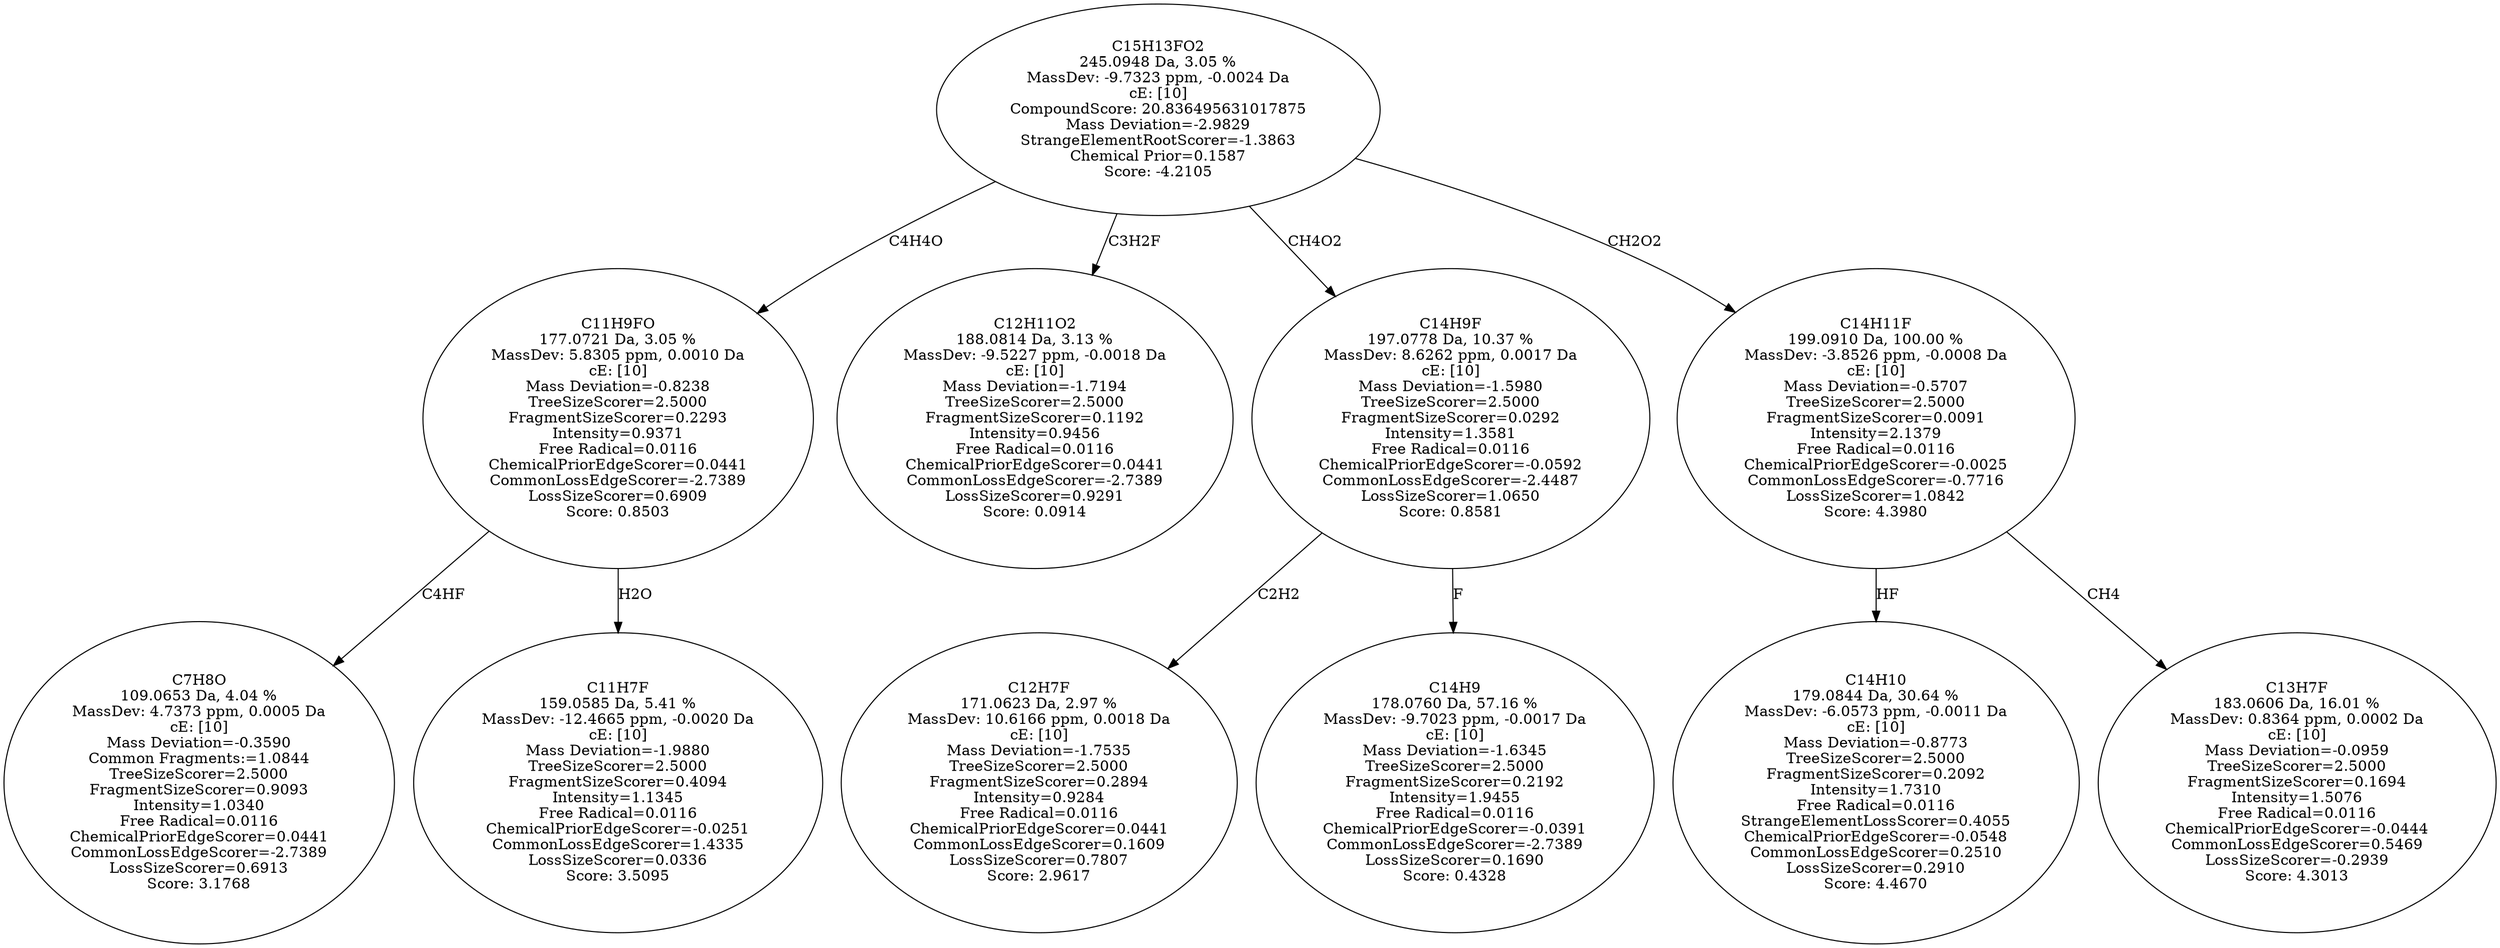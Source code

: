 strict digraph {
v1 [label="C7H8O\n109.0653 Da, 4.04 %\nMassDev: 4.7373 ppm, 0.0005 Da\ncE: [10]\nMass Deviation=-0.3590\nCommon Fragments:=1.0844\nTreeSizeScorer=2.5000\nFragmentSizeScorer=0.9093\nIntensity=1.0340\nFree Radical=0.0116\nChemicalPriorEdgeScorer=0.0441\nCommonLossEdgeScorer=-2.7389\nLossSizeScorer=0.6913\nScore: 3.1768"];
v2 [label="C11H7F\n159.0585 Da, 5.41 %\nMassDev: -12.4665 ppm, -0.0020 Da\ncE: [10]\nMass Deviation=-1.9880\nTreeSizeScorer=2.5000\nFragmentSizeScorer=0.4094\nIntensity=1.1345\nFree Radical=0.0116\nChemicalPriorEdgeScorer=-0.0251\nCommonLossEdgeScorer=1.4335\nLossSizeScorer=0.0336\nScore: 3.5095"];
v3 [label="C11H9FO\n177.0721 Da, 3.05 %\nMassDev: 5.8305 ppm, 0.0010 Da\ncE: [10]\nMass Deviation=-0.8238\nTreeSizeScorer=2.5000\nFragmentSizeScorer=0.2293\nIntensity=0.9371\nFree Radical=0.0116\nChemicalPriorEdgeScorer=0.0441\nCommonLossEdgeScorer=-2.7389\nLossSizeScorer=0.6909\nScore: 0.8503"];
v4 [label="C12H11O2\n188.0814 Da, 3.13 %\nMassDev: -9.5227 ppm, -0.0018 Da\ncE: [10]\nMass Deviation=-1.7194\nTreeSizeScorer=2.5000\nFragmentSizeScorer=0.1192\nIntensity=0.9456\nFree Radical=0.0116\nChemicalPriorEdgeScorer=0.0441\nCommonLossEdgeScorer=-2.7389\nLossSizeScorer=0.9291\nScore: 0.0914"];
v5 [label="C12H7F\n171.0623 Da, 2.97 %\nMassDev: 10.6166 ppm, 0.0018 Da\ncE: [10]\nMass Deviation=-1.7535\nTreeSizeScorer=2.5000\nFragmentSizeScorer=0.2894\nIntensity=0.9284\nFree Radical=0.0116\nChemicalPriorEdgeScorer=0.0441\nCommonLossEdgeScorer=0.1609\nLossSizeScorer=0.7807\nScore: 2.9617"];
v6 [label="C14H9\n178.0760 Da, 57.16 %\nMassDev: -9.7023 ppm, -0.0017 Da\ncE: [10]\nMass Deviation=-1.6345\nTreeSizeScorer=2.5000\nFragmentSizeScorer=0.2192\nIntensity=1.9455\nFree Radical=0.0116\nChemicalPriorEdgeScorer=-0.0391\nCommonLossEdgeScorer=-2.7389\nLossSizeScorer=0.1690\nScore: 0.4328"];
v7 [label="C14H9F\n197.0778 Da, 10.37 %\nMassDev: 8.6262 ppm, 0.0017 Da\ncE: [10]\nMass Deviation=-1.5980\nTreeSizeScorer=2.5000\nFragmentSizeScorer=0.0292\nIntensity=1.3581\nFree Radical=0.0116\nChemicalPriorEdgeScorer=-0.0592\nCommonLossEdgeScorer=-2.4487\nLossSizeScorer=1.0650\nScore: 0.8581"];
v8 [label="C14H10\n179.0844 Da, 30.64 %\nMassDev: -6.0573 ppm, -0.0011 Da\ncE: [10]\nMass Deviation=-0.8773\nTreeSizeScorer=2.5000\nFragmentSizeScorer=0.2092\nIntensity=1.7310\nFree Radical=0.0116\nStrangeElementLossScorer=0.4055\nChemicalPriorEdgeScorer=-0.0548\nCommonLossEdgeScorer=0.2510\nLossSizeScorer=0.2910\nScore: 4.4670"];
v9 [label="C13H7F\n183.0606 Da, 16.01 %\nMassDev: 0.8364 ppm, 0.0002 Da\ncE: [10]\nMass Deviation=-0.0959\nTreeSizeScorer=2.5000\nFragmentSizeScorer=0.1694\nIntensity=1.5076\nFree Radical=0.0116\nChemicalPriorEdgeScorer=-0.0444\nCommonLossEdgeScorer=0.5469\nLossSizeScorer=-0.2939\nScore: 4.3013"];
v10 [label="C14H11F\n199.0910 Da, 100.00 %\nMassDev: -3.8526 ppm, -0.0008 Da\ncE: [10]\nMass Deviation=-0.5707\nTreeSizeScorer=2.5000\nFragmentSizeScorer=0.0091\nIntensity=2.1379\nFree Radical=0.0116\nChemicalPriorEdgeScorer=-0.0025\nCommonLossEdgeScorer=-0.7716\nLossSizeScorer=1.0842\nScore: 4.3980"];
v11 [label="C15H13FO2\n245.0948 Da, 3.05 %\nMassDev: -9.7323 ppm, -0.0024 Da\ncE: [10]\nCompoundScore: 20.836495631017875\nMass Deviation=-2.9829\nStrangeElementRootScorer=-1.3863\nChemical Prior=0.1587\nScore: -4.2105"];
v3 -> v1 [label="C4HF"];
v3 -> v2 [label="H2O"];
v11 -> v3 [label="C4H4O"];
v11 -> v4 [label="C3H2F"];
v7 -> v5 [label="C2H2"];
v7 -> v6 [label="F"];
v11 -> v7 [label="CH4O2"];
v10 -> v8 [label="HF"];
v10 -> v9 [label="CH4"];
v11 -> v10 [label="CH2O2"];
}
